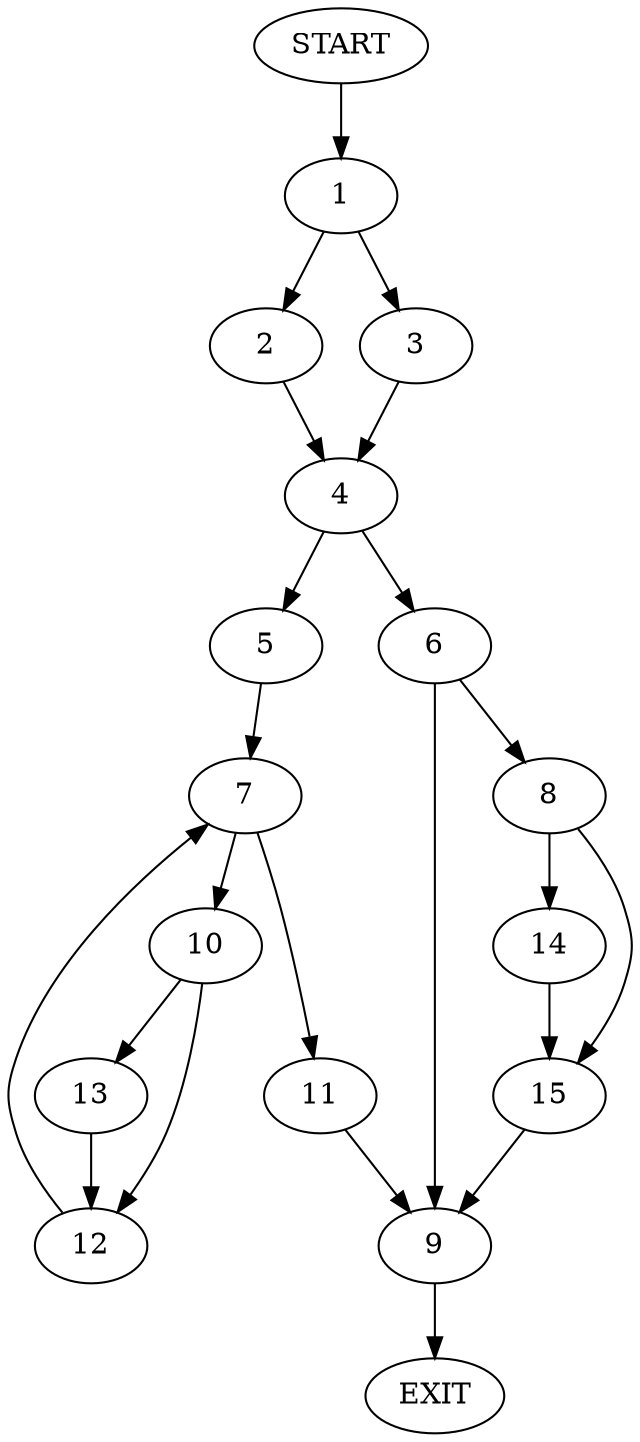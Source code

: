 digraph {
0 [label="START"]
16 [label="EXIT"]
0 -> 1
1 -> 2
1 -> 3
3 -> 4
2 -> 4
4 -> 5
4 -> 6
5 -> 7
6 -> 8
6 -> 9
7 -> 10
7 -> 11
10 -> 12
10 -> 13
11 -> 9
12 -> 7
13 -> 12
9 -> 16
8 -> 14
8 -> 15
14 -> 15
15 -> 9
}
